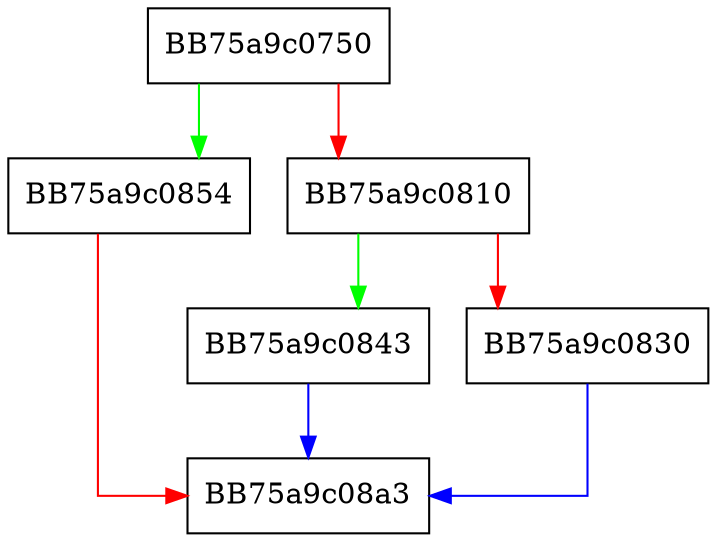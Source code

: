 digraph get_dependencies {
  node [shape="box"];
  graph [splines=ortho];
  BB75a9c0750 -> BB75a9c0854 [color="green"];
  BB75a9c0750 -> BB75a9c0810 [color="red"];
  BB75a9c0810 -> BB75a9c0843 [color="green"];
  BB75a9c0810 -> BB75a9c0830 [color="red"];
  BB75a9c0830 -> BB75a9c08a3 [color="blue"];
  BB75a9c0843 -> BB75a9c08a3 [color="blue"];
  BB75a9c0854 -> BB75a9c08a3 [color="red"];
}